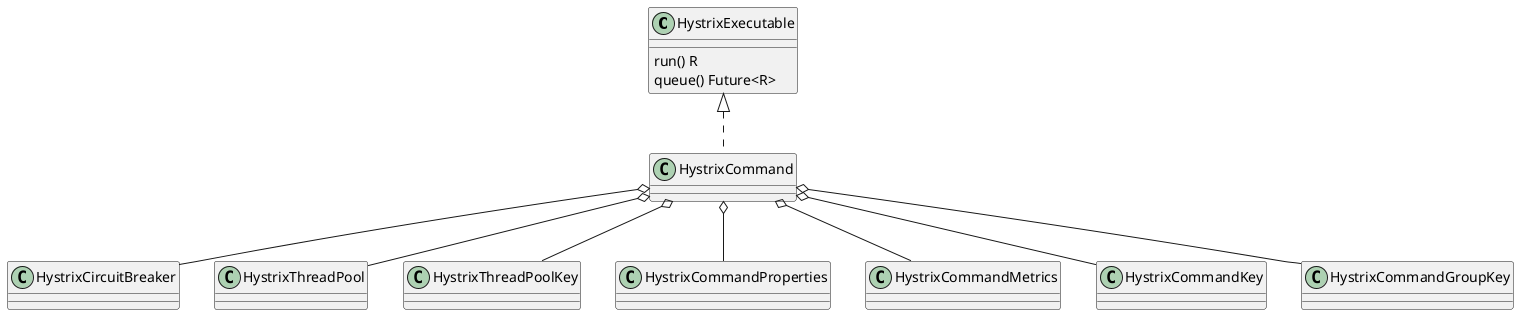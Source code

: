 @startuml
HystrixExecutable  <|.. HystrixCommand
HystrixExecutable : run() R
HystrixExecutable : queue() Future<R>
HystrixCommand o-- HystrixCircuitBreaker
HystrixCommand o-- HystrixThreadPool
HystrixCommand o-- HystrixThreadPoolKey
HystrixCommand o-- HystrixCommandProperties
HystrixCommand o-- HystrixCommandMetrics
HystrixCommand o-- HystrixCommandKey
HystrixCommand o-- HystrixCommandGroupKey

@enduml                                       ∂